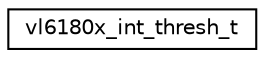 digraph "Graphical Class Hierarchy"
{
 // LATEX_PDF_SIZE
  edge [fontname="Helvetica",fontsize="10",labelfontname="Helvetica",labelfontsize="10"];
  node [fontname="Helvetica",fontsize="10",shape=record];
  rankdir="LR";
  Node0 [label="vl6180x_int_thresh_t",height=0.2,width=0.4,color="black", fillcolor="white", style="filled",URL="$structvl6180x__int__thresh__t.html",tooltip="Interrupt threshold configuration."];
}
